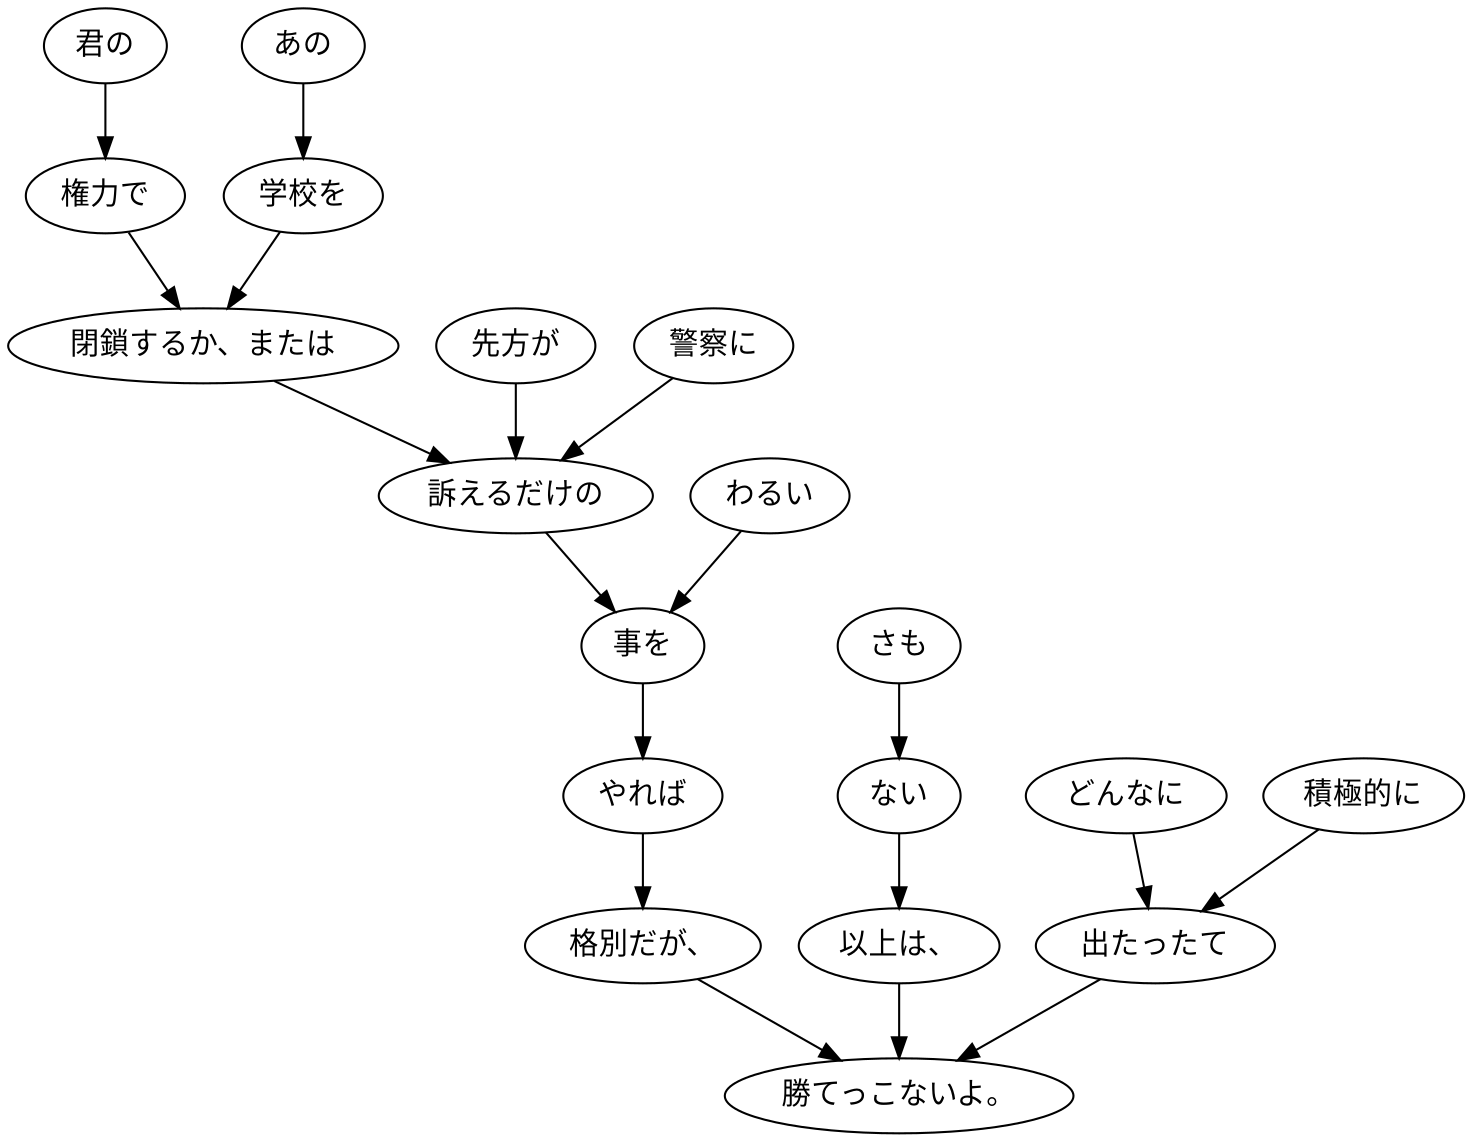 digraph graph5540 {
	node0 [label="君の"];
	node1 [label="権力で"];
	node2 [label="あの"];
	node3 [label="学校を"];
	node4 [label="閉鎖するか、または"];
	node5 [label="先方が"];
	node6 [label="警察に"];
	node7 [label="訴えるだけの"];
	node8 [label="わるい"];
	node9 [label="事を"];
	node10 [label="やれば"];
	node11 [label="格別だが、"];
	node12 [label="さも"];
	node13 [label="ない"];
	node14 [label="以上は、"];
	node15 [label="どんなに"];
	node16 [label="積極的に"];
	node17 [label="出たったて"];
	node18 [label="勝てっこないよ。"];
	node0 -> node1;
	node1 -> node4;
	node2 -> node3;
	node3 -> node4;
	node4 -> node7;
	node5 -> node7;
	node6 -> node7;
	node7 -> node9;
	node8 -> node9;
	node9 -> node10;
	node10 -> node11;
	node11 -> node18;
	node12 -> node13;
	node13 -> node14;
	node14 -> node18;
	node15 -> node17;
	node16 -> node17;
	node17 -> node18;
}
